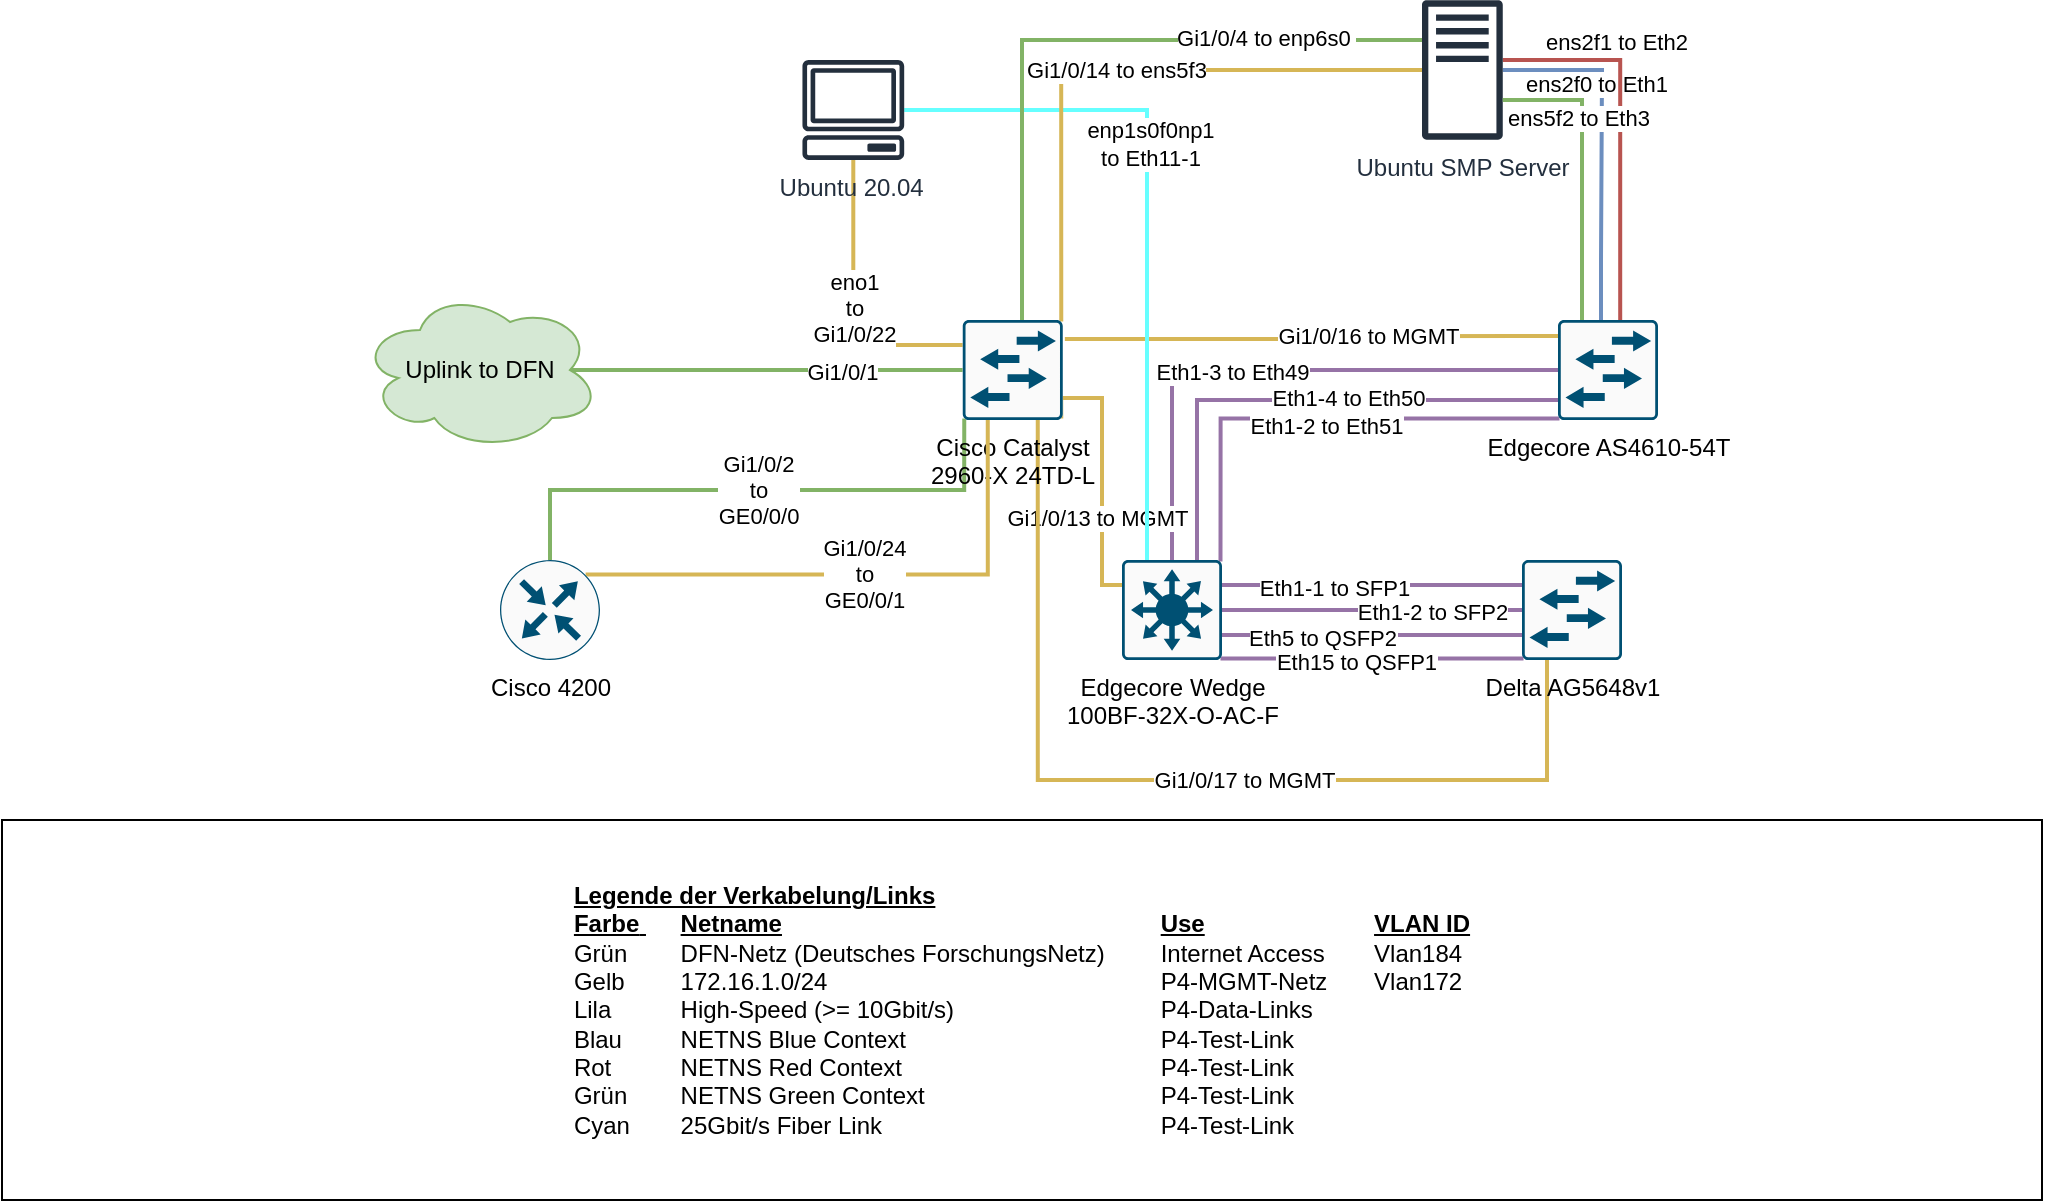<mxfile version="20.3.0" type="device"><diagram id="iXI8EmMtEwtr1wJdQGf_" name="Page-1"><mxGraphModel dx="1137" dy="707" grid="1" gridSize="10" guides="1" tooltips="1" connect="1" arrows="1" fold="1" page="1" pageScale="1" pageWidth="1654" pageHeight="1169" math="0" shadow="0"><root><mxCell id="0"/><mxCell id="1" parent="0"/><mxCell id="I2i53nYlHP0qrHEINevJ-4" style="edgeStyle=orthogonalEdgeStyle;rounded=0;orthogonalLoop=1;jettySize=auto;html=1;exitX=0.5;exitY=0;exitDx=0;exitDy=0;exitPerimeter=0;entryX=0;entryY=0.5;entryDx=0;entryDy=0;entryPerimeter=0;endArrow=none;endFill=0;fillColor=#e1d5e7;strokeColor=#9673a6;strokeWidth=2;" parent="1" source="I2i53nYlHP0qrHEINevJ-1" target="I2i53nYlHP0qrHEINevJ-2" edge="1"><mxGeometry relative="1" as="geometry"/></mxCell><mxCell id="I2i53nYlHP0qrHEINevJ-6" value="Eth1-3 to Eth49" style="edgeLabel;html=1;align=center;verticalAlign=middle;resizable=0;points=[];" parent="I2i53nYlHP0qrHEINevJ-4" vertex="1" connectable="0"><mxGeometry x="-0.179" relative="1" as="geometry"><mxPoint x="7" y="1" as="offset"/></mxGeometry></mxCell><mxCell id="I2i53nYlHP0qrHEINevJ-5" style="edgeStyle=orthogonalEdgeStyle;rounded=0;orthogonalLoop=1;jettySize=auto;html=1;exitX=0.75;exitY=0;exitDx=0;exitDy=0;exitPerimeter=0;endArrow=none;endFill=0;fillColor=#e1d5e7;strokeColor=#9673a6;strokeWidth=2;" parent="1" source="I2i53nYlHP0qrHEINevJ-1" target="I2i53nYlHP0qrHEINevJ-2" edge="1"><mxGeometry relative="1" as="geometry"><Array as="points"><mxPoint x="828" y="400"/></Array></mxGeometry></mxCell><mxCell id="I2i53nYlHP0qrHEINevJ-7" value="Eth1-4 to Eth50" style="edgeLabel;html=1;align=center;verticalAlign=middle;resizable=0;points=[];" parent="I2i53nYlHP0qrHEINevJ-5" vertex="1" connectable="0"><mxGeometry x="0.194" y="1" relative="1" as="geometry"><mxPoint as="offset"/></mxGeometry></mxCell><mxCell id="I2i53nYlHP0qrHEINevJ-8" style="edgeStyle=orthogonalEdgeStyle;rounded=0;orthogonalLoop=1;jettySize=auto;html=1;exitX=1;exitY=0.25;exitDx=0;exitDy=0;exitPerimeter=0;entryX=0;entryY=0.25;entryDx=0;entryDy=0;entryPerimeter=0;endArrow=none;endFill=0;fillColor=#e1d5e7;strokeColor=#9673a6;strokeWidth=2;" parent="1" source="I2i53nYlHP0qrHEINevJ-1" target="I2i53nYlHP0qrHEINevJ-3" edge="1"><mxGeometry relative="1" as="geometry"/></mxCell><mxCell id="I2i53nYlHP0qrHEINevJ-10" value="Eth1-1 to SFP1" style="edgeLabel;html=1;align=center;verticalAlign=middle;resizable=0;points=[];" parent="I2i53nYlHP0qrHEINevJ-8" vertex="1" connectable="0"><mxGeometry x="-0.256" y="-1" relative="1" as="geometry"><mxPoint as="offset"/></mxGeometry></mxCell><mxCell id="I2i53nYlHP0qrHEINevJ-19" style="edgeStyle=orthogonalEdgeStyle;rounded=0;orthogonalLoop=1;jettySize=auto;html=1;exitX=0;exitY=0.25;exitDx=0;exitDy=0;exitPerimeter=0;endArrow=none;endFill=0;entryX=0.985;entryY=0.985;entryDx=0;entryDy=0;entryPerimeter=0;fillColor=#fff2cc;strokeColor=#d6b656;strokeWidth=2;" parent="1" source="I2i53nYlHP0qrHEINevJ-1" target="I2i53nYlHP0qrHEINevJ-14" edge="1"><mxGeometry relative="1" as="geometry"><mxPoint x="630" y="390" as="targetPoint"/><Array as="points"><mxPoint x="780" y="492"/><mxPoint x="780" y="399"/><mxPoint x="760" y="399"/></Array></mxGeometry></mxCell><mxCell id="I2i53nYlHP0qrHEINevJ-20" value="Gi1/0/13 to MGMT&amp;nbsp;" style="edgeLabel;html=1;align=center;verticalAlign=middle;resizable=0;points=[];" parent="I2i53nYlHP0qrHEINevJ-19" vertex="1" connectable="0"><mxGeometry x="-0.349" y="1" relative="1" as="geometry"><mxPoint as="offset"/></mxGeometry></mxCell><mxCell id="I2i53nYlHP0qrHEINevJ-37" style="edgeStyle=orthogonalEdgeStyle;rounded=0;orthogonalLoop=1;jettySize=auto;html=1;exitX=1;exitY=0.75;exitDx=0;exitDy=0;exitPerimeter=0;entryX=0;entryY=0.75;entryDx=0;entryDy=0;entryPerimeter=0;endArrow=none;endFill=0;fillColor=#e1d5e7;strokeColor=#9673a6;strokeWidth=2;" parent="1" source="I2i53nYlHP0qrHEINevJ-1" target="I2i53nYlHP0qrHEINevJ-3" edge="1"><mxGeometry relative="1" as="geometry"/></mxCell><mxCell id="I2i53nYlHP0qrHEINevJ-38" value="Eth5 to QSFP2" style="edgeLabel;html=1;align=center;verticalAlign=middle;resizable=0;points=[];" parent="I2i53nYlHP0qrHEINevJ-37" vertex="1" connectable="0"><mxGeometry x="-0.343" y="-1" relative="1" as="geometry"><mxPoint as="offset"/></mxGeometry></mxCell><mxCell id="I2i53nYlHP0qrHEINevJ-39" style="edgeStyle=orthogonalEdgeStyle;rounded=0;orthogonalLoop=1;jettySize=auto;html=1;exitX=0.985;exitY=0.985;exitDx=0;exitDy=0;exitPerimeter=0;entryX=0.015;entryY=0.985;entryDx=0;entryDy=0;entryPerimeter=0;endArrow=none;endFill=0;fillColor=#e1d5e7;strokeColor=#9673a6;strokeWidth=2;" parent="1" source="I2i53nYlHP0qrHEINevJ-1" target="I2i53nYlHP0qrHEINevJ-3" edge="1"><mxGeometry relative="1" as="geometry"><Array as="points"><mxPoint x="890" y="530"/><mxPoint x="890" y="530"/></Array></mxGeometry></mxCell><mxCell id="I2i53nYlHP0qrHEINevJ-40" value="Eth15 to QSFP1" style="edgeLabel;html=1;align=center;verticalAlign=middle;resizable=0;points=[];" parent="I2i53nYlHP0qrHEINevJ-39" vertex="1" connectable="0"><mxGeometry x="-0.116" y="-1" relative="1" as="geometry"><mxPoint as="offset"/></mxGeometry></mxCell><mxCell id="9EO8a46efh1ooKWfBTOj-2" style="edgeStyle=orthogonalEdgeStyle;rounded=0;orthogonalLoop=1;jettySize=auto;html=1;exitX=0.985;exitY=0.015;exitDx=0;exitDy=0;exitPerimeter=0;entryX=0.015;entryY=0.985;entryDx=0;entryDy=0;entryPerimeter=0;strokeWidth=2;fillColor=#e1d5e7;strokeColor=#9673a6;endArrow=none;endFill=0;" edge="1" parent="1" source="I2i53nYlHP0qrHEINevJ-1" target="I2i53nYlHP0qrHEINevJ-2"><mxGeometry relative="1" as="geometry"><Array as="points"><mxPoint x="839" y="409"/></Array></mxGeometry></mxCell><mxCell id="9EO8a46efh1ooKWfBTOj-3" value="Eth1-2 to Eth51" style="edgeLabel;html=1;align=center;verticalAlign=middle;resizable=0;points=[];" vertex="1" connectable="0" parent="9EO8a46efh1ooKWfBTOj-2"><mxGeometry x="0.027" y="-3" relative="1" as="geometry"><mxPoint as="offset"/></mxGeometry></mxCell><mxCell id="I2i53nYlHP0qrHEINevJ-1" value="Edgecore Wedge &lt;br&gt;100BF-32X-O-AC-F" style="sketch=0;points=[[0.015,0.015,0],[0.985,0.015,0],[0.985,0.985,0],[0.015,0.985,0],[0.25,0,0],[0.5,0,0],[0.75,0,0],[1,0.25,0],[1,0.5,0],[1,0.75,0],[0.75,1,0],[0.5,1,0],[0.25,1,0],[0,0.75,0],[0,0.5,0],[0,0.25,0]];verticalLabelPosition=bottom;html=1;verticalAlign=top;aspect=fixed;align=center;pointerEvents=1;shape=mxgraph.cisco19.rect;prIcon=l3_switch;fillColor=#FAFAFA;strokeColor=#005073;" parent="1" vertex="1"><mxGeometry x="790" y="480" width="50" height="50" as="geometry"/></mxCell><mxCell id="I2i53nYlHP0qrHEINevJ-23" style="edgeStyle=orthogonalEdgeStyle;rounded=0;orthogonalLoop=1;jettySize=auto;html=1;exitX=0.015;exitY=0.161;exitDx=0;exitDy=0;exitPerimeter=0;entryX=1.021;entryY=0.19;entryDx=0;entryDy=0;entryPerimeter=0;endArrow=none;endFill=0;fillColor=#fff2cc;strokeColor=#d6b656;strokeWidth=2;" parent="1" source="I2i53nYlHP0qrHEINevJ-2" target="I2i53nYlHP0qrHEINevJ-14" edge="1"><mxGeometry relative="1" as="geometry"/></mxCell><mxCell id="I2i53nYlHP0qrHEINevJ-24" value="Gi1/0/16 to MGMT" style="edgeLabel;html=1;align=center;verticalAlign=middle;resizable=0;points=[];" parent="I2i53nYlHP0qrHEINevJ-23" vertex="1" connectable="0"><mxGeometry x="-0.23" relative="1" as="geometry"><mxPoint as="offset"/></mxGeometry></mxCell><mxCell id="I2i53nYlHP0qrHEINevJ-33" style="edgeStyle=orthogonalEdgeStyle;rounded=0;orthogonalLoop=1;jettySize=auto;html=1;endArrow=none;endFill=0;fillColor=#dae8fc;strokeColor=#6c8ebf;strokeWidth=2;exitX=0.43;exitY=0.028;exitDx=0;exitDy=0;exitPerimeter=0;" parent="1" source="I2i53nYlHP0qrHEINevJ-2" target="I2i53nYlHP0qrHEINevJ-13" edge="1"><mxGeometry relative="1" as="geometry"><Array as="points"><mxPoint x="1030" y="330"/><mxPoint x="1030" y="330"/><mxPoint x="1030" y="235"/></Array><mxPoint x="990" y="330" as="sourcePoint"/></mxGeometry></mxCell><mxCell id="I2i53nYlHP0qrHEINevJ-35" value="ens2f0 to Eth1" style="edgeLabel;html=1;align=center;verticalAlign=middle;resizable=0;points=[];" parent="I2i53nYlHP0qrHEINevJ-33" vertex="1" connectable="0"><mxGeometry x="0.223" relative="1" as="geometry"><mxPoint x="-3" y="-12" as="offset"/></mxGeometry></mxCell><mxCell id="I2i53nYlHP0qrHEINevJ-34" style="edgeStyle=orthogonalEdgeStyle;rounded=0;orthogonalLoop=1;jettySize=auto;html=1;endArrow=none;endFill=0;fillColor=#f8cecc;strokeColor=#b85450;strokeWidth=2;exitX=0.622;exitY=0.021;exitDx=0;exitDy=0;exitPerimeter=0;" parent="1" source="I2i53nYlHP0qrHEINevJ-2" target="I2i53nYlHP0qrHEINevJ-13" edge="1"><mxGeometry relative="1" as="geometry"><Array as="points"><mxPoint x="1039" y="230"/></Array><mxPoint x="1050" y="330" as="sourcePoint"/></mxGeometry></mxCell><mxCell id="I2i53nYlHP0qrHEINevJ-36" value="ens2f1 to Eth2" style="edgeLabel;html=1;align=center;verticalAlign=middle;resizable=0;points=[];" parent="I2i53nYlHP0qrHEINevJ-34" vertex="1" connectable="0"><mxGeometry x="0.075" y="2" relative="1" as="geometry"><mxPoint y="-38" as="offset"/></mxGeometry></mxCell><mxCell id="HrGwvV7e3VM3auzM3_eR-7" style="edgeStyle=orthogonalEdgeStyle;rounded=0;orthogonalLoop=1;jettySize=auto;html=1;exitX=0.25;exitY=0;exitDx=0;exitDy=0;exitPerimeter=0;strokeWidth=2;endArrow=none;endFill=0;fillColor=#cce5ff;strokeColor=#66FFFF;" parent="1" source="I2i53nYlHP0qrHEINevJ-1" target="I2i53nYlHP0qrHEINevJ-12" edge="1"><mxGeometry relative="1" as="geometry"><Array as="points"><mxPoint x="802" y="255"/></Array></mxGeometry></mxCell><mxCell id="HrGwvV7e3VM3auzM3_eR-9" value="enp1s0f0np1&lt;br&gt;to Eth11-1" style="edgeLabel;html=1;align=center;verticalAlign=middle;resizable=0;points=[];" parent="HrGwvV7e3VM3auzM3_eR-7" vertex="1" connectable="0"><mxGeometry x="0.169" y="2" relative="1" as="geometry"><mxPoint x="3" y="-6" as="offset"/></mxGeometry></mxCell><mxCell id="I2i53nYlHP0qrHEINevJ-2" value="Edgecore AS4610-54T" style="sketch=0;points=[[0.015,0.015,0],[0.985,0.015,0],[0.985,0.985,0],[0.015,0.985,0],[0.25,0,0],[0.5,0,0],[0.75,0,0],[1,0.25,0],[1,0.5,0],[1,0.75,0],[0.75,1,0],[0.5,1,0],[0.25,1,0],[0,0.75,0],[0,0.5,0],[0,0.25,0]];verticalLabelPosition=bottom;html=1;verticalAlign=top;aspect=fixed;align=center;pointerEvents=1;shape=mxgraph.cisco19.rect;prIcon=l2_switch;fillColor=#FAFAFA;strokeColor=#005073;" parent="1" vertex="1"><mxGeometry x="1008" y="360" width="50" height="50" as="geometry"/></mxCell><mxCell id="I2i53nYlHP0qrHEINevJ-9" style="edgeStyle=orthogonalEdgeStyle;rounded=0;orthogonalLoop=1;jettySize=auto;html=1;exitX=0;exitY=0.5;exitDx=0;exitDy=0;exitPerimeter=0;entryX=1;entryY=0.5;entryDx=0;entryDy=0;entryPerimeter=0;endArrow=none;endFill=0;fillColor=#e1d5e7;strokeColor=#9673a6;strokeWidth=2;" parent="1" source="I2i53nYlHP0qrHEINevJ-3" target="I2i53nYlHP0qrHEINevJ-1" edge="1"><mxGeometry relative="1" as="geometry"/></mxCell><mxCell id="I2i53nYlHP0qrHEINevJ-11" value="Eth1-2 to SFP2" style="edgeLabel;html=1;align=center;verticalAlign=middle;resizable=0;points=[];" parent="I2i53nYlHP0qrHEINevJ-9" vertex="1" connectable="0"><mxGeometry x="-0.4" y="1" relative="1" as="geometry"><mxPoint as="offset"/></mxGeometry></mxCell><mxCell id="I2i53nYlHP0qrHEINevJ-21" style="edgeStyle=orthogonalEdgeStyle;rounded=0;orthogonalLoop=1;jettySize=auto;html=1;exitX=0.25;exitY=1;exitDx=0;exitDy=0;exitPerimeter=0;entryX=0.75;entryY=1;entryDx=0;entryDy=0;entryPerimeter=0;endArrow=none;endFill=0;fillColor=#fff2cc;strokeColor=#d6b656;strokeWidth=2;" parent="1" source="I2i53nYlHP0qrHEINevJ-3" target="I2i53nYlHP0qrHEINevJ-14" edge="1"><mxGeometry relative="1" as="geometry"><Array as="points"><mxPoint x="1002" y="590"/><mxPoint x="748" y="590"/></Array></mxGeometry></mxCell><mxCell id="I2i53nYlHP0qrHEINevJ-22" value="Gi1/0/17 to MGMT" style="edgeLabel;html=1;align=center;verticalAlign=middle;resizable=0;points=[];" parent="I2i53nYlHP0qrHEINevJ-21" vertex="1" connectable="0"><mxGeometry x="-0.142" relative="1" as="geometry"><mxPoint as="offset"/></mxGeometry></mxCell><mxCell id="I2i53nYlHP0qrHEINevJ-3" value="Delta AG5648v1" style="sketch=0;points=[[0.015,0.015,0],[0.985,0.015,0],[0.985,0.985,0],[0.015,0.985,0],[0.25,0,0],[0.5,0,0],[0.75,0,0],[1,0.25,0],[1,0.5,0],[1,0.75,0],[0.75,1,0],[0.5,1,0],[0.25,1,0],[0,0.75,0],[0,0.5,0],[0,0.25,0]];verticalLabelPosition=bottom;html=1;verticalAlign=top;aspect=fixed;align=center;pointerEvents=1;shape=mxgraph.cisco19.rect;prIcon=l2_switch;fillColor=#FAFAFA;strokeColor=#005073;" parent="1" vertex="1"><mxGeometry x="990" y="480" width="50" height="50" as="geometry"/></mxCell><mxCell id="I2i53nYlHP0qrHEINevJ-17" value="eno1&lt;br&gt;to&lt;br&gt;Gi1/0/22" style="edgeStyle=orthogonalEdgeStyle;rounded=0;orthogonalLoop=1;jettySize=auto;html=1;endArrow=none;endFill=0;entryX=0;entryY=0.25;entryDx=0;entryDy=0;entryPerimeter=0;fillColor=#fff2cc;strokeColor=#d6b656;strokeWidth=2;" parent="1" source="I2i53nYlHP0qrHEINevJ-12" target="I2i53nYlHP0qrHEINevJ-14" edge="1"><mxGeometry relative="1" as="geometry"><mxPoint x="611.543" y="215" as="targetPoint"/><Array as="points"><mxPoint x="656" y="372"/></Array></mxGeometry></mxCell><mxCell id="I2i53nYlHP0qrHEINevJ-12" value="Ubuntu 20.04&amp;nbsp;" style="sketch=0;outlineConnect=0;fontColor=#232F3E;gradientColor=none;fillColor=#232F3D;strokeColor=none;dashed=0;verticalLabelPosition=bottom;verticalAlign=top;align=center;html=1;fontSize=12;fontStyle=0;aspect=fixed;pointerEvents=1;shape=mxgraph.aws4.client;" parent="1" vertex="1"><mxGeometry x="630" y="230" width="51.32" height="50" as="geometry"/></mxCell><mxCell id="I2i53nYlHP0qrHEINevJ-30" value="" style="edgeStyle=orthogonalEdgeStyle;rounded=0;orthogonalLoop=1;jettySize=auto;html=1;endArrow=none;endFill=0;entryX=0.601;entryY=0.037;entryDx=0;entryDy=0;entryPerimeter=0;fillColor=#d5e8d4;strokeColor=#82b366;strokeWidth=2;" parent="1" source="I2i53nYlHP0qrHEINevJ-13" target="I2i53nYlHP0qrHEINevJ-14" edge="1"><mxGeometry relative="1" as="geometry"><mxPoint x="590" y="245" as="targetPoint"/><Array as="points"><mxPoint x="740" y="220"/><mxPoint x="740" y="360"/></Array></mxGeometry></mxCell><mxCell id="I2i53nYlHP0qrHEINevJ-31" value="Gi1/0/4 to enp6s0&amp;nbsp;" style="edgeLabel;html=1;align=center;verticalAlign=middle;resizable=0;points=[];" parent="I2i53nYlHP0qrHEINevJ-30" vertex="1" connectable="0"><mxGeometry x="-0.542" y="2" relative="1" as="geometry"><mxPoint y="-3" as="offset"/></mxGeometry></mxCell><mxCell id="I2i53nYlHP0qrHEINevJ-13" value="Ubuntu SMP Server" style="sketch=0;outlineConnect=0;fontColor=#232F3E;gradientColor=none;fillColor=#232F3D;strokeColor=none;dashed=0;verticalLabelPosition=bottom;verticalAlign=top;align=center;html=1;fontSize=12;fontStyle=0;aspect=fixed;pointerEvents=1;shape=mxgraph.aws4.traditional_server;" parent="1" vertex="1"><mxGeometry x="940" y="200" width="40.38" height="70" as="geometry"/></mxCell><mxCell id="I2i53nYlHP0qrHEINevJ-18" value="Gi1/0/2&lt;br&gt;to&lt;br&gt;GE0/0/0" style="edgeStyle=orthogonalEdgeStyle;rounded=0;orthogonalLoop=1;jettySize=auto;html=1;exitX=0.015;exitY=0.985;exitDx=0;exitDy=0;exitPerimeter=0;entryX=0.5;entryY=0;entryDx=0;entryDy=0;entryPerimeter=0;endArrow=none;endFill=0;fillColor=#d5e8d4;strokeColor=#82b366;strokeWidth=2;" parent="1" source="I2i53nYlHP0qrHEINevJ-14" target="I2i53nYlHP0qrHEINevJ-15" edge="1"><mxGeometry relative="1" as="geometry"/></mxCell><mxCell id="I2i53nYlHP0qrHEINevJ-26" style="edgeStyle=orthogonalEdgeStyle;rounded=0;orthogonalLoop=1;jettySize=auto;html=1;exitX=0;exitY=0.5;exitDx=0;exitDy=0;exitPerimeter=0;entryX=0.875;entryY=0.5;entryDx=0;entryDy=0;entryPerimeter=0;endArrow=none;endFill=0;fillColor=#d5e8d4;strokeColor=#82b366;strokeWidth=2;" parent="1" source="I2i53nYlHP0qrHEINevJ-14" target="I2i53nYlHP0qrHEINevJ-25" edge="1"><mxGeometry relative="1" as="geometry"/></mxCell><mxCell id="I2i53nYlHP0qrHEINevJ-27" value="Gi1/0/1" style="edgeLabel;html=1;align=center;verticalAlign=middle;resizable=0;points=[];" parent="I2i53nYlHP0qrHEINevJ-26" vertex="1" connectable="0"><mxGeometry x="-0.38" y="1" relative="1" as="geometry"><mxPoint as="offset"/></mxGeometry></mxCell><mxCell id="I2i53nYlHP0qrHEINevJ-32" value="Gi1/0/14 to ens5f3" style="edgeStyle=orthogonalEdgeStyle;rounded=0;orthogonalLoop=1;jettySize=auto;html=1;exitX=0.985;exitY=0.015;exitDx=0;exitDy=0;exitPerimeter=0;endArrow=none;endFill=0;fillColor=#fff2cc;strokeColor=#d6b656;strokeWidth=2;" parent="1" edge="1"><mxGeometry relative="1" as="geometry"><Array as="points"><mxPoint x="760" y="235"/></Array><mxPoint x="759.63" y="360.75" as="sourcePoint"/><mxPoint x="940" y="235" as="targetPoint"/></mxGeometry></mxCell><mxCell id="I2i53nYlHP0qrHEINevJ-14" value="Cisco Catalyst &lt;br&gt;2960-X 24TD-L" style="sketch=0;points=[[0.015,0.015,0],[0.985,0.015,0],[0.985,0.985,0],[0.015,0.985,0],[0.25,0,0],[0.5,0,0],[0.75,0,0],[1,0.25,0],[1,0.5,0],[1,0.75,0],[0.75,1,0],[0.5,1,0],[0.25,1,0],[0,0.75,0],[0,0.5,0],[0,0.25,0]];verticalLabelPosition=bottom;html=1;verticalAlign=top;aspect=fixed;align=center;pointerEvents=1;shape=mxgraph.cisco19.rect;prIcon=l2_switch;fillColor=#FAFAFA;strokeColor=#005073;" parent="1" vertex="1"><mxGeometry x="710.38" y="360" width="50" height="50" as="geometry"/></mxCell><mxCell id="I2i53nYlHP0qrHEINevJ-28" value="Gi1/0/24&lt;br&gt;to&lt;br&gt;GE0/0/1" style="edgeStyle=orthogonalEdgeStyle;rounded=0;orthogonalLoop=1;jettySize=auto;html=1;exitX=0.856;exitY=0.145;exitDx=0;exitDy=0;exitPerimeter=0;entryX=0.25;entryY=1;entryDx=0;entryDy=0;entryPerimeter=0;endArrow=none;endFill=0;fillColor=#fff2cc;strokeColor=#d6b656;strokeWidth=2;" parent="1" source="I2i53nYlHP0qrHEINevJ-15" target="I2i53nYlHP0qrHEINevJ-14" edge="1"><mxGeometry relative="1" as="geometry"/></mxCell><mxCell id="I2i53nYlHP0qrHEINevJ-15" value="Cisco 4200" style="sketch=0;points=[[0.5,0,0],[1,0.5,0],[0.5,1,0],[0,0.5,0],[0.145,0.145,0],[0.856,0.145,0],[0.855,0.856,0],[0.145,0.855,0]];verticalLabelPosition=bottom;html=1;verticalAlign=top;aspect=fixed;align=center;pointerEvents=1;shape=mxgraph.cisco19.rect;prIcon=router;fillColor=#FAFAFA;strokeColor=#005073;rotation=0;" parent="1" vertex="1"><mxGeometry x="479" y="480" width="50" height="50" as="geometry"/></mxCell><mxCell id="I2i53nYlHP0qrHEINevJ-25" value="Uplink to DFN" style="ellipse;shape=cloud;whiteSpace=wrap;html=1;fillColor=#d5e8d4;strokeColor=#82b366;" parent="1" vertex="1"><mxGeometry x="409" y="345" width="120" height="80" as="geometry"/></mxCell><mxCell id="I2i53nYlHP0qrHEINevJ-42" value="&lt;div style=&quot;text-align: left;&quot;&gt;&lt;span style=&quot;background-color: initial;&quot;&gt;&lt;b&gt;&lt;u&gt;Legende der Verkabelung/Links&lt;/u&gt;&lt;/b&gt;&lt;/span&gt;&lt;/div&gt;&lt;div style=&quot;text-align: left;&quot;&gt;&lt;span style=&quot;background-color: initial;&quot;&gt;&lt;b&gt;&lt;u&gt;Farbe&lt;span style=&quot;&quot;&gt;&#9;&lt;span style=&quot;white-space: pre;&quot;&gt;&#9;&lt;/span&gt;&lt;/span&gt;Netname&lt;span style=&quot;&quot;&gt;&lt;span style=&quot;white-space: pre;&quot;&gt;&#9;&lt;span style=&quot;white-space: pre;&quot;&gt;&#9;&lt;span style=&quot;white-space: pre;&quot;&gt;&#9;&lt;/span&gt;&lt;span style=&quot;white-space: pre;&quot;&gt;&#9;&lt;/span&gt;&lt;span style=&quot;white-space: pre;&quot;&gt;&#9;&lt;/span&gt;&lt;span style=&quot;white-space: pre;&quot;&gt;&#9;&lt;/span&gt;&lt;span style=&quot;white-space: pre;&quot;&gt;&#9;&lt;span style=&quot;white-space: pre;&quot;&gt;&#9;&lt;/span&gt;&lt;/span&gt;&lt;/span&gt;&lt;/span&gt;&lt;/span&gt;Use&lt;span style=&quot;white-space: pre;&quot;&gt;&#9;&lt;span style=&quot;white-space: pre;&quot;&gt;&#9;&lt;span style=&quot;white-space: pre;&quot;&gt;&#9;&lt;/span&gt;&lt;span style=&quot;white-space: pre;&quot;&gt;&#9;&lt;/span&gt;&lt;/span&gt;&lt;/span&gt;VLAN ID&lt;span style=&quot;&quot;&gt;&#9;&lt;/span&gt;&lt;/u&gt;&lt;/b&gt;&lt;/span&gt;&lt;/div&gt;&lt;div style=&quot;text-align: left;&quot;&gt;&lt;span style=&quot;background-color: initial;&quot;&gt;Grün&lt;/span&gt;&lt;span style=&quot;background-color: initial;&quot;&gt;&#9;&lt;span style=&quot;white-space: pre;&quot;&gt;&#9;&lt;/span&gt;&lt;/span&gt;&lt;span style=&quot;background-color: initial;&quot;&gt;DFN-Netz (Deutsches ForschungsNetz)&lt;span style=&quot;white-space: pre;&quot;&gt;&#9;&lt;/span&gt;&lt;/span&gt;&lt;span style=&quot;background-color: initial;&quot;&gt;Internet Access&lt;span style=&quot;&quot;&gt;&#9;&lt;span style=&quot;white-space: pre;&quot;&gt;&#9;&lt;/span&gt;&lt;/span&gt;Vlan184&lt;/span&gt;&lt;/div&gt;&lt;div style=&quot;text-align: left;&quot;&gt;&lt;span style=&quot;background-color: initial;&quot;&gt;Gelb&lt;/span&gt;&lt;span style=&quot;background-color: initial;&quot;&gt;&#9;&lt;span style=&quot;white-space: pre;&quot;&gt;&#9;&lt;/span&gt;&lt;/span&gt;&lt;span style=&quot;background-color: initial;&quot;&gt;172.16.1.0/24&lt;/span&gt;&lt;span style=&quot;background-color: initial;&quot;&gt;&#9;&lt;span style=&quot;white-space: pre;&quot;&gt;&#9;&lt;/span&gt;&lt;span style=&quot;white-space: pre;&quot;&gt;&#9;&lt;/span&gt;&lt;span style=&quot;white-space: pre;&quot;&gt;&#9;&lt;/span&gt;&lt;span style=&quot;white-space: pre;&quot;&gt;&#9;&lt;/span&gt;&lt;span style=&quot;white-space: pre;&quot;&gt;&#9;&lt;/span&gt;&lt;span style=&quot;white-space: pre;&quot;&gt;&#9;&lt;span style=&quot;white-space: pre;&quot;&gt;&#9;&lt;/span&gt;&lt;/span&gt;&lt;/span&gt;&lt;span style=&quot;background-color: initial;&quot;&gt;P4-MGMT-Netz&lt;span style=&quot;&quot;&gt;&#9;&lt;span style=&quot;white-space: pre;&quot;&gt;&#9;&lt;/span&gt;&lt;/span&gt;Vlan172&lt;/span&gt;&lt;/div&gt;&lt;div style=&quot;text-align: left;&quot;&gt;&lt;span style=&quot;background-color: initial;&quot;&gt;Lila&lt;span style=&quot;&quot;&gt;&#9;&lt;span style=&quot;white-space: pre;&quot;&gt;&#9;&lt;/span&gt;&lt;span style=&quot;white-space: pre;&quot;&gt;&#9;&lt;/span&gt;&lt;/span&gt;High-Speed (&amp;gt;= 10Gbit/s)&lt;span style=&quot;&quot;&gt;&#9;&lt;span style=&quot;white-space: pre;&quot;&gt;&#9;&lt;/span&gt;&lt;span style=&quot;white-space: pre;&quot;&gt;&#9;&lt;/span&gt;&lt;span style=&quot;white-space: pre;&quot;&gt;&#9;&lt;/span&gt;&lt;span style=&quot;white-space: pre;&quot;&gt;&#9;&lt;/span&gt;&lt;/span&gt;P4-Data-Links&lt;/span&gt;&lt;/div&gt;&lt;div style=&quot;text-align: left;&quot;&gt;&lt;span style=&quot;background-color: initial;&quot;&gt;Blau&lt;span style=&quot;&quot;&gt;&#9;&lt;span style=&quot;white-space: pre;&quot;&gt;&#9;&lt;/span&gt;&lt;/span&gt;NETNS Blue Context&lt;span style=&quot;&quot;&gt;&#9;&lt;span style=&quot;white-space: pre;&quot;&gt;&#9;&lt;/span&gt;&lt;span style=&quot;white-space: pre;&quot;&gt;&#9;&lt;/span&gt;&lt;span style=&quot;white-space: pre;&quot;&gt;&#9;&lt;/span&gt;&lt;span style=&quot;white-space: pre;&quot;&gt;&#9;&lt;/span&gt;&lt;span style=&quot;white-space: pre;&quot;&gt;&#9;&lt;/span&gt;&lt;/span&gt;P4-Test-Link&lt;/span&gt;&lt;/div&gt;&lt;div style=&quot;text-align: left;&quot;&gt;&lt;span style=&quot;background-color: initial;&quot;&gt;Rot&lt;span style=&quot;&quot;&gt;&#9;&lt;span style=&quot;white-space: pre;&quot;&gt;&#9;&lt;/span&gt;&lt;span style=&quot;white-space: pre;&quot;&gt;&#9;&lt;/span&gt;&lt;/span&gt;NETNS Red Context&lt;span style=&quot;white-space: pre;&quot;&gt;&#9;&lt;/span&gt;&lt;span style=&quot;white-space: pre;&quot;&gt;&#9;&lt;/span&gt;&lt;span style=&quot;white-space: pre;&quot;&gt;&#9;&lt;/span&gt;&lt;span style=&quot;white-space: pre;&quot;&gt;&#9;&lt;/span&gt;&lt;span style=&quot;white-space: pre;&quot;&gt;&#9;&lt;/span&gt;P4-Test-Link&lt;/span&gt;&lt;/div&gt;&lt;div style=&quot;text-align: left;&quot;&gt;&lt;span style=&quot;background-color: initial;&quot;&gt;Grün&lt;span style=&quot;&quot;&gt;&#9;&lt;span style=&quot;white-space: pre;&quot;&gt;&#9;&lt;/span&gt;&lt;/span&gt;NETNS Green Context&lt;span style=&quot;white-space: pre;&quot;&gt;&#9;&lt;/span&gt;&lt;span style=&quot;white-space: pre;&quot;&gt;&#9;&lt;/span&gt;&lt;span style=&quot;white-space: pre;&quot;&gt;&#9;&lt;/span&gt;&lt;span style=&quot;white-space: pre;&quot;&gt;&#9;&lt;/span&gt;&lt;span style=&quot;white-space: pre;&quot;&gt;&#9;&lt;/span&gt;P4-Test-Link&lt;/span&gt;&lt;/div&gt;&lt;div style=&quot;text-align: left;&quot;&gt;&lt;span style=&quot;background-color: initial;&quot;&gt;Cyan&lt;span style=&quot;white-space: pre;&quot;&gt;&#9;&lt;/span&gt;25Gbit/s Fiber Link&lt;span style=&quot;white-space: pre;&quot;&gt;&#9;&lt;/span&gt;&lt;span style=&quot;white-space: pre;&quot;&gt;&#9;&lt;/span&gt;&lt;span style=&quot;white-space: pre;&quot;&gt;&#9;&lt;/span&gt;&lt;span style=&quot;white-space: pre;&quot;&gt;&#9;&lt;/span&gt;&lt;span style=&quot;white-space: pre;&quot;&gt;&#9;&lt;/span&gt;&lt;span style=&quot;white-space: pre;&quot;&gt;&#9;&lt;/span&gt;P4-Test-Link&lt;/span&gt;&lt;/div&gt;" style="rounded=0;whiteSpace=wrap;html=1;" parent="1" vertex="1"><mxGeometry x="230" y="610" width="1020" height="190" as="geometry"/></mxCell><mxCell id="HrGwvV7e3VM3auzM3_eR-1" value="" style="html=1;rounded=0;endArrow=none;endFill=0;fillColor=#d5e8d4;strokeColor=#82b366;edgeStyle=orthogonalEdgeStyle;strokeWidth=2;" parent="1" source="I2i53nYlHP0qrHEINevJ-13" edge="1"><mxGeometry width="100" relative="1" as="geometry"><mxPoint x="1140" y="280" as="sourcePoint"/><mxPoint x="1020" y="360" as="targetPoint"/><Array as="points"><mxPoint x="1020" y="250"/></Array></mxGeometry></mxCell><mxCell id="HrGwvV7e3VM3auzM3_eR-2" value="ens5f2 to Eth3" style="edgeLabel;html=1;align=center;verticalAlign=middle;resizable=0;points=[];" parent="HrGwvV7e3VM3auzM3_eR-1" vertex="1" connectable="0"><mxGeometry x="-0.426" relative="1" as="geometry"><mxPoint x="-2" y="5" as="offset"/></mxGeometry></mxCell></root></mxGraphModel></diagram></mxfile>